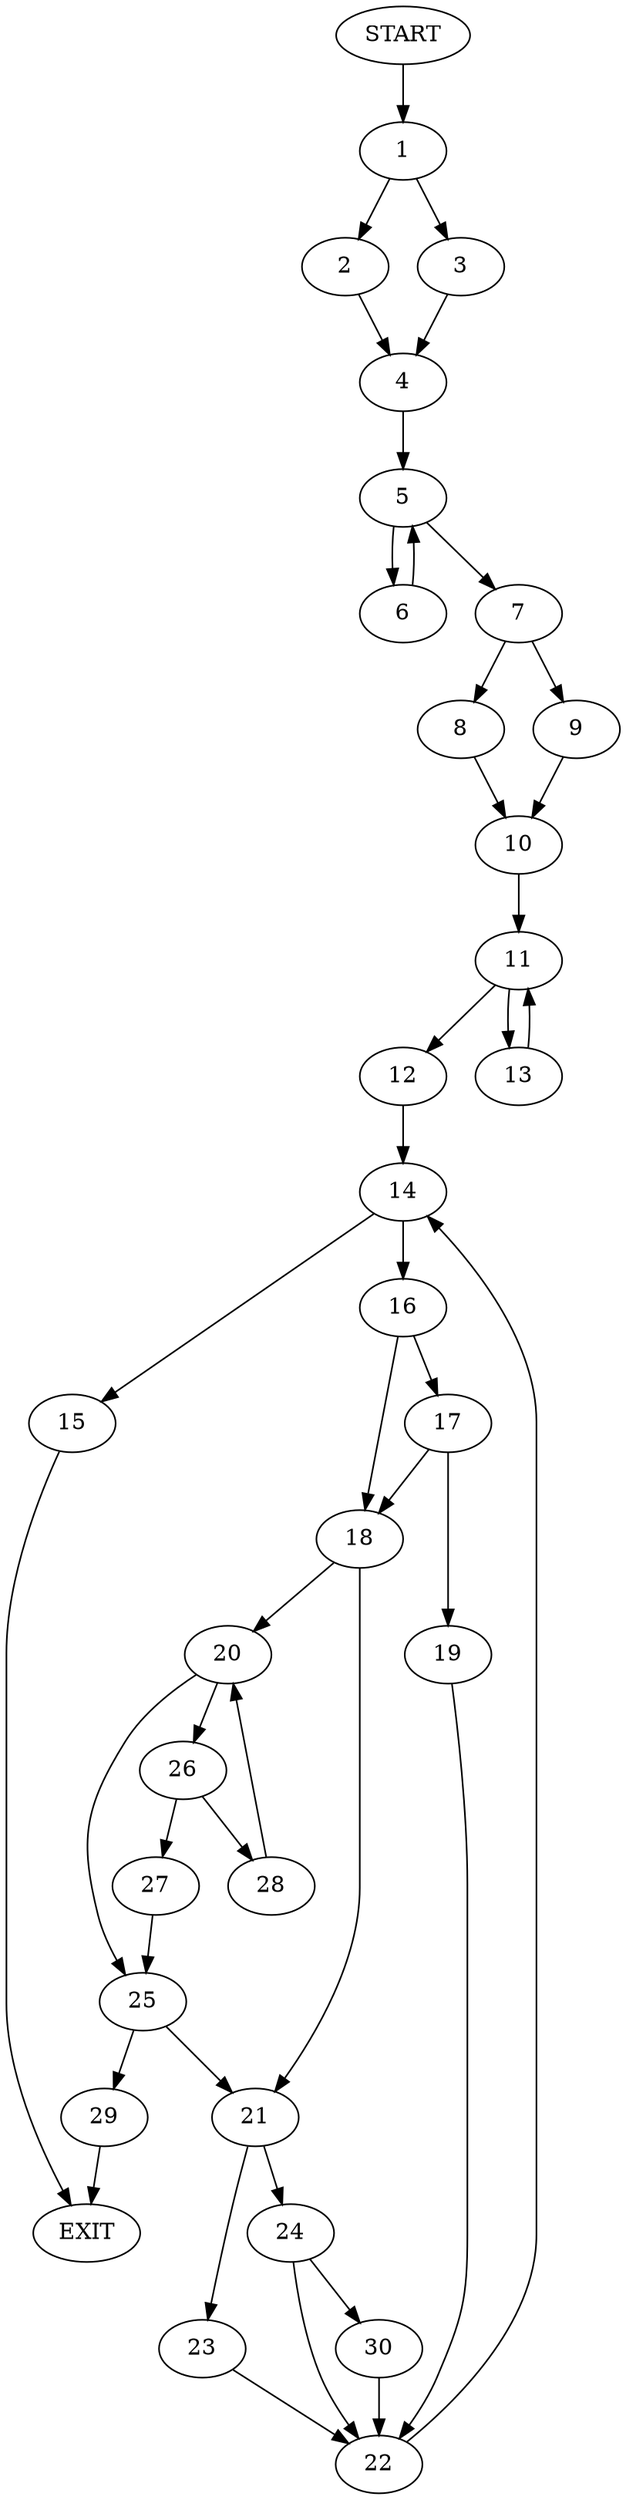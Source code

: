 digraph {
0 [label="START"]
31 [label="EXIT"]
0 -> 1
1 -> 2
1 -> 3
3 -> 4
2 -> 4
4 -> 5
5 -> 6
5 -> 7
7 -> 8
7 -> 9
6 -> 5
9 -> 10
8 -> 10
10 -> 11
11 -> 12
11 -> 13
13 -> 11
12 -> 14
14 -> 15
14 -> 16
16 -> 17
16 -> 18
15 -> 31
17 -> 19
17 -> 18
18 -> 20
18 -> 21
19 -> 22
22 -> 14
21 -> 23
21 -> 24
20 -> 25
20 -> 26
26 -> 27
26 -> 28
25 -> 21
25 -> 29
28 -> 20
27 -> 25
29 -> 31
23 -> 22
24 -> 30
24 -> 22
30 -> 22
}
